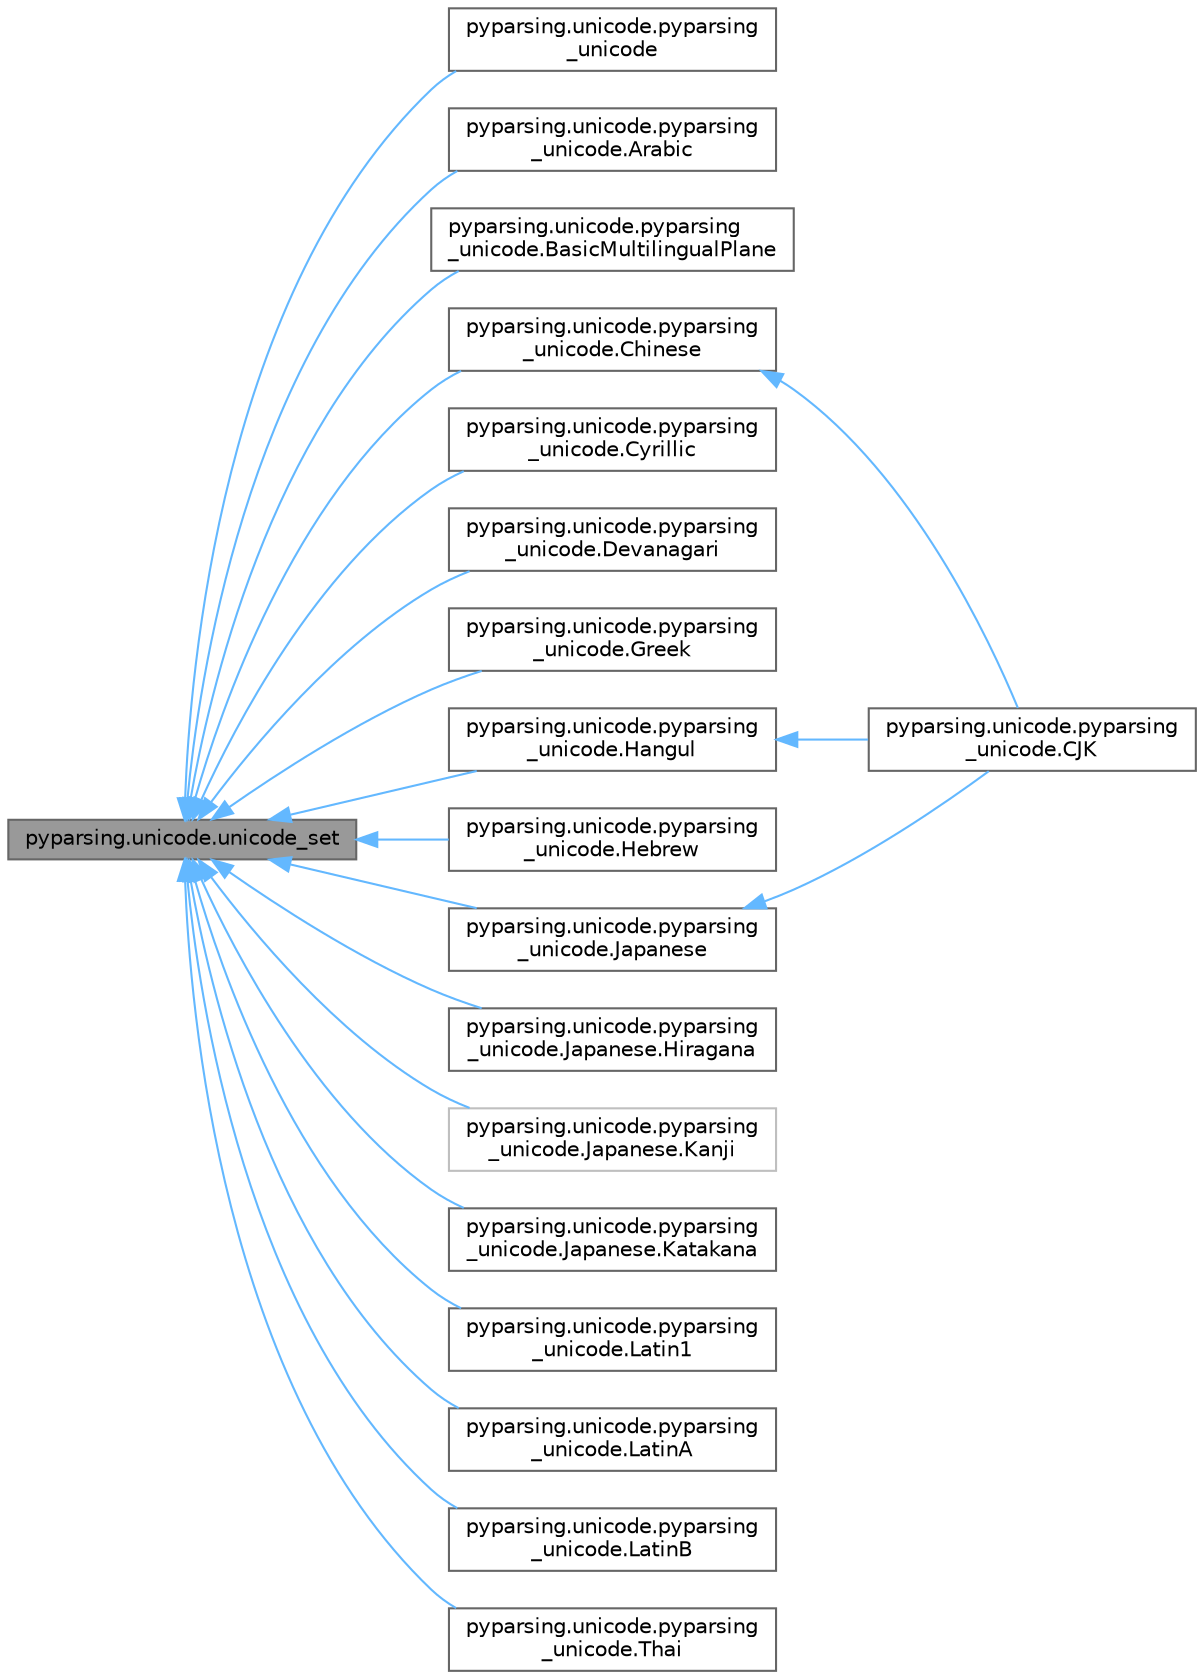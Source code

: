 digraph "pyparsing.unicode.unicode_set"
{
 // LATEX_PDF_SIZE
  bgcolor="transparent";
  edge [fontname=Helvetica,fontsize=10,labelfontname=Helvetica,labelfontsize=10];
  node [fontname=Helvetica,fontsize=10,shape=box,height=0.2,width=0.4];
  rankdir="LR";
  Node1 [id="Node000001",label="pyparsing.unicode.unicode_set",height=0.2,width=0.4,color="gray40", fillcolor="grey60", style="filled", fontcolor="black",tooltip=" "];
  Node1 -> Node2 [id="edge1_Node000001_Node000002",dir="back",color="steelblue1",style="solid",tooltip=" "];
  Node2 [id="Node000002",label="pyparsing.unicode.pyparsing\l_unicode",height=0.2,width=0.4,color="gray40", fillcolor="white", style="filled",URL="$d0/dc4/classpyparsing_1_1unicode_1_1pyparsing__unicode.html",tooltip=" "];
  Node1 -> Node3 [id="edge2_Node000001_Node000003",dir="back",color="steelblue1",style="solid",tooltip=" "];
  Node3 [id="Node000003",label="pyparsing.unicode.pyparsing\l_unicode.Arabic",height=0.2,width=0.4,color="gray40", fillcolor="white", style="filled",URL="$dd/dce/classpyparsing_1_1unicode_1_1pyparsing__unicode_1_1Arabic.html",tooltip=" "];
  Node1 -> Node4 [id="edge3_Node000001_Node000004",dir="back",color="steelblue1",style="solid",tooltip=" "];
  Node4 [id="Node000004",label="pyparsing.unicode.pyparsing\l_unicode.BasicMultilingualPlane",height=0.2,width=0.4,color="gray40", fillcolor="white", style="filled",URL="$d9/d2c/classpyparsing_1_1unicode_1_1pyparsing__unicode_1_1BasicMultilingualPlane.html",tooltip=" "];
  Node1 -> Node5 [id="edge4_Node000001_Node000005",dir="back",color="steelblue1",style="solid",tooltip=" "];
  Node5 [id="Node000005",label="pyparsing.unicode.pyparsing\l_unicode.Chinese",height=0.2,width=0.4,color="gray40", fillcolor="white", style="filled",URL="$dd/d57/classpyparsing_1_1unicode_1_1pyparsing__unicode_1_1Chinese.html",tooltip=" "];
  Node5 -> Node6 [id="edge5_Node000005_Node000006",dir="back",color="steelblue1",style="solid",tooltip=" "];
  Node6 [id="Node000006",label="pyparsing.unicode.pyparsing\l_unicode.CJK",height=0.2,width=0.4,color="gray40", fillcolor="white", style="filled",URL="$d7/de4/classpyparsing_1_1unicode_1_1pyparsing__unicode_1_1CJK.html",tooltip=" "];
  Node1 -> Node7 [id="edge6_Node000001_Node000007",dir="back",color="steelblue1",style="solid",tooltip=" "];
  Node7 [id="Node000007",label="pyparsing.unicode.pyparsing\l_unicode.Cyrillic",height=0.2,width=0.4,color="gray40", fillcolor="white", style="filled",URL="$de/d28/classpyparsing_1_1unicode_1_1pyparsing__unicode_1_1Cyrillic.html",tooltip=" "];
  Node1 -> Node8 [id="edge7_Node000001_Node000008",dir="back",color="steelblue1",style="solid",tooltip=" "];
  Node8 [id="Node000008",label="pyparsing.unicode.pyparsing\l_unicode.Devanagari",height=0.2,width=0.4,color="gray40", fillcolor="white", style="filled",URL="$d8/d17/classpyparsing_1_1unicode_1_1pyparsing__unicode_1_1Devanagari.html",tooltip=" "];
  Node1 -> Node9 [id="edge8_Node000001_Node000009",dir="back",color="steelblue1",style="solid",tooltip=" "];
  Node9 [id="Node000009",label="pyparsing.unicode.pyparsing\l_unicode.Greek",height=0.2,width=0.4,color="gray40", fillcolor="white", style="filled",URL="$da/d45/classpyparsing_1_1unicode_1_1pyparsing__unicode_1_1Greek.html",tooltip=" "];
  Node1 -> Node10 [id="edge9_Node000001_Node000010",dir="back",color="steelblue1",style="solid",tooltip=" "];
  Node10 [id="Node000010",label="pyparsing.unicode.pyparsing\l_unicode.Hangul",height=0.2,width=0.4,color="gray40", fillcolor="white", style="filled",URL="$d4/d24/classpyparsing_1_1unicode_1_1pyparsing__unicode_1_1Hangul.html",tooltip=" "];
  Node10 -> Node6 [id="edge10_Node000010_Node000006",dir="back",color="steelblue1",style="solid",tooltip=" "];
  Node1 -> Node11 [id="edge11_Node000001_Node000011",dir="back",color="steelblue1",style="solid",tooltip=" "];
  Node11 [id="Node000011",label="pyparsing.unicode.pyparsing\l_unicode.Hebrew",height=0.2,width=0.4,color="gray40", fillcolor="white", style="filled",URL="$d2/d04/classpyparsing_1_1unicode_1_1pyparsing__unicode_1_1Hebrew.html",tooltip=" "];
  Node1 -> Node12 [id="edge12_Node000001_Node000012",dir="back",color="steelblue1",style="solid",tooltip=" "];
  Node12 [id="Node000012",label="pyparsing.unicode.pyparsing\l_unicode.Japanese",height=0.2,width=0.4,color="gray40", fillcolor="white", style="filled",URL="$df/d5c/classpyparsing_1_1unicode_1_1pyparsing__unicode_1_1Japanese.html",tooltip=" "];
  Node12 -> Node6 [id="edge13_Node000012_Node000006",dir="back",color="steelblue1",style="solid",tooltip=" "];
  Node1 -> Node13 [id="edge14_Node000001_Node000013",dir="back",color="steelblue1",style="solid",tooltip=" "];
  Node13 [id="Node000013",label="pyparsing.unicode.pyparsing\l_unicode.Japanese.Hiragana",height=0.2,width=0.4,color="gray40", fillcolor="white", style="filled",URL="$df/d55/classpyparsing_1_1unicode_1_1pyparsing__unicode_1_1Japanese_1_1Hiragana.html",tooltip=" "];
  Node1 -> Node14 [id="edge15_Node000001_Node000014",dir="back",color="steelblue1",style="solid",tooltip=" "];
  Node14 [id="Node000014",label="pyparsing.unicode.pyparsing\l_unicode.Japanese.Kanji",height=0.2,width=0.4,color="grey75", fillcolor="white", style="filled",URL="$de/d1d/classpyparsing_1_1unicode_1_1pyparsing__unicode_1_1Japanese_1_1Kanji.html",tooltip=" "];
  Node1 -> Node15 [id="edge16_Node000001_Node000015",dir="back",color="steelblue1",style="solid",tooltip=" "];
  Node15 [id="Node000015",label="pyparsing.unicode.pyparsing\l_unicode.Japanese.Katakana",height=0.2,width=0.4,color="gray40", fillcolor="white", style="filled",URL="$d5/d5b/classpyparsing_1_1unicode_1_1pyparsing__unicode_1_1Japanese_1_1Katakana.html",tooltip=" "];
  Node1 -> Node16 [id="edge17_Node000001_Node000016",dir="back",color="steelblue1",style="solid",tooltip=" "];
  Node16 [id="Node000016",label="pyparsing.unicode.pyparsing\l_unicode.Latin1",height=0.2,width=0.4,color="gray40", fillcolor="white", style="filled",URL="$d8/dc6/classpyparsing_1_1unicode_1_1pyparsing__unicode_1_1Latin1.html",tooltip=" "];
  Node1 -> Node17 [id="edge18_Node000001_Node000017",dir="back",color="steelblue1",style="solid",tooltip=" "];
  Node17 [id="Node000017",label="pyparsing.unicode.pyparsing\l_unicode.LatinA",height=0.2,width=0.4,color="gray40", fillcolor="white", style="filled",URL="$d9/d2d/classpyparsing_1_1unicode_1_1pyparsing__unicode_1_1LatinA.html",tooltip=" "];
  Node1 -> Node18 [id="edge19_Node000001_Node000018",dir="back",color="steelblue1",style="solid",tooltip=" "];
  Node18 [id="Node000018",label="pyparsing.unicode.pyparsing\l_unicode.LatinB",height=0.2,width=0.4,color="gray40", fillcolor="white", style="filled",URL="$d2/d77/classpyparsing_1_1unicode_1_1pyparsing__unicode_1_1LatinB.html",tooltip=" "];
  Node1 -> Node19 [id="edge20_Node000001_Node000019",dir="back",color="steelblue1",style="solid",tooltip=" "];
  Node19 [id="Node000019",label="pyparsing.unicode.pyparsing\l_unicode.Thai",height=0.2,width=0.4,color="gray40", fillcolor="white", style="filled",URL="$d7/d60/classpyparsing_1_1unicode_1_1pyparsing__unicode_1_1Thai.html",tooltip=" "];
}
